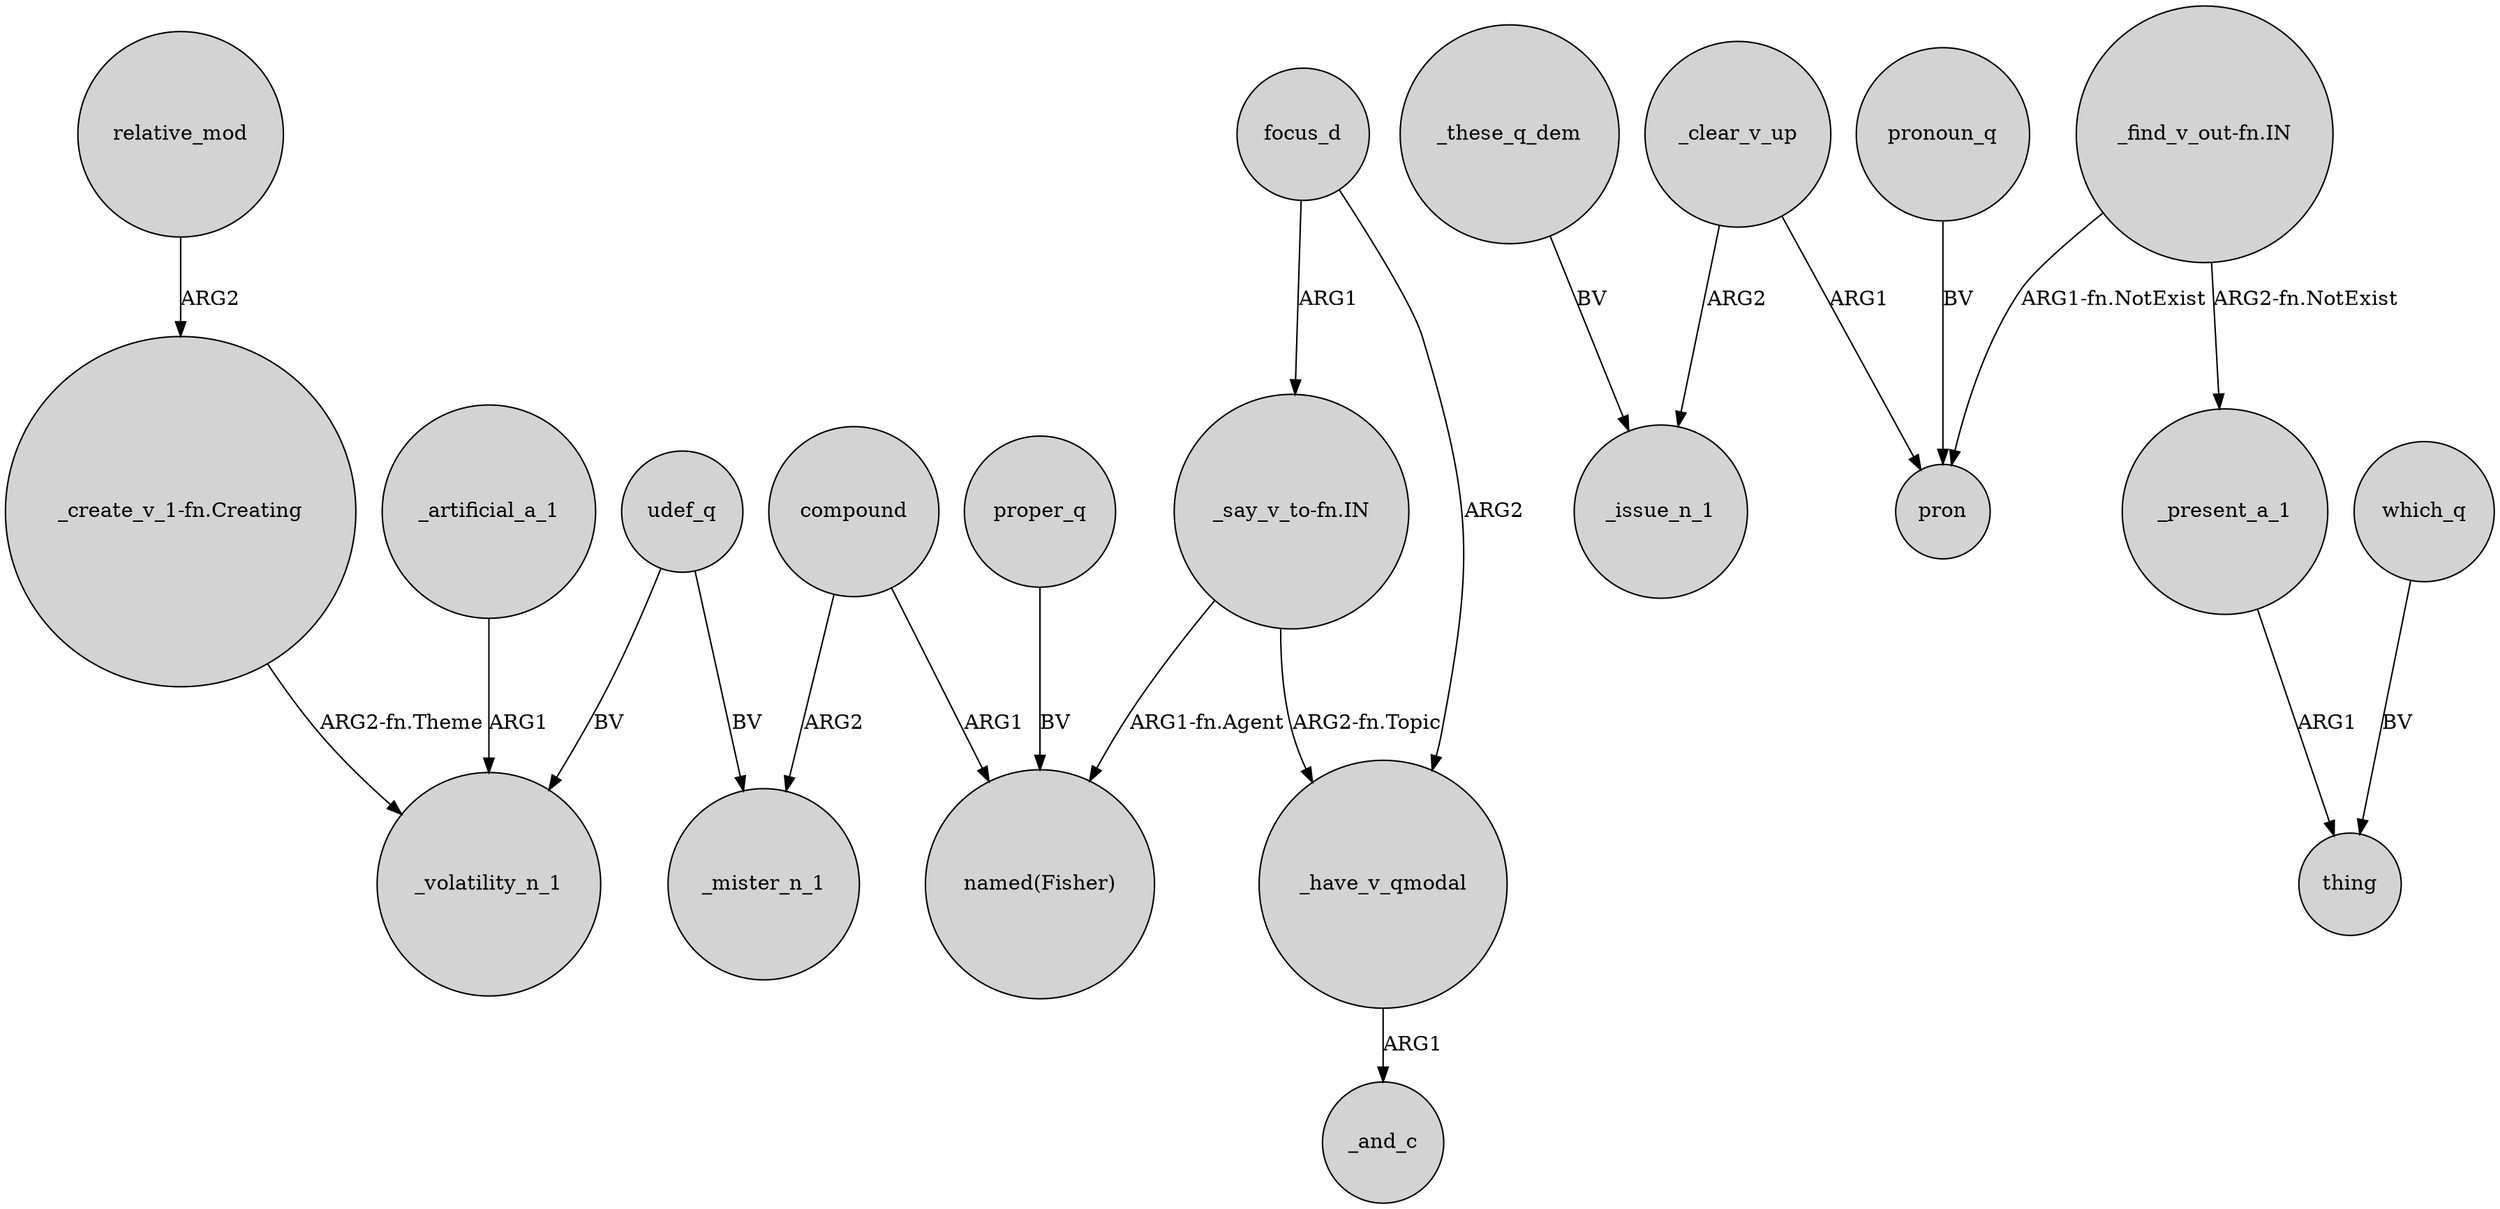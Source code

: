 digraph {
	node [shape=circle style=filled]
	relative_mod -> "_create_v_1-fn.Creating" [label=ARG2]
	"_say_v_to-fn.IN" -> _have_v_qmodal [label="ARG2-fn.Topic"]
	udef_q -> _volatility_n_1 [label=BV]
	focus_d -> _have_v_qmodal [label=ARG2]
	compound -> _mister_n_1 [label=ARG2]
	proper_q -> "named(Fisher)" [label=BV]
	_have_v_qmodal -> _and_c [label=ARG1]
	_artificial_a_1 -> _volatility_n_1 [label=ARG1]
	udef_q -> _mister_n_1 [label=BV]
	_these_q_dem -> _issue_n_1 [label=BV]
	"_find_v_out-fn.IN" -> _present_a_1 [label="ARG2-fn.NotExist"]
	_clear_v_up -> pron [label=ARG1]
	pronoun_q -> pron [label=BV]
	"_say_v_to-fn.IN" -> "named(Fisher)" [label="ARG1-fn.Agent"]
	_clear_v_up -> _issue_n_1 [label=ARG2]
	"_create_v_1-fn.Creating" -> _volatility_n_1 [label="ARG2-fn.Theme"]
	compound -> "named(Fisher)" [label=ARG1]
	_present_a_1 -> thing [label=ARG1]
	"_find_v_out-fn.IN" -> pron [label="ARG1-fn.NotExist"]
	focus_d -> "_say_v_to-fn.IN" [label=ARG1]
	which_q -> thing [label=BV]
}
